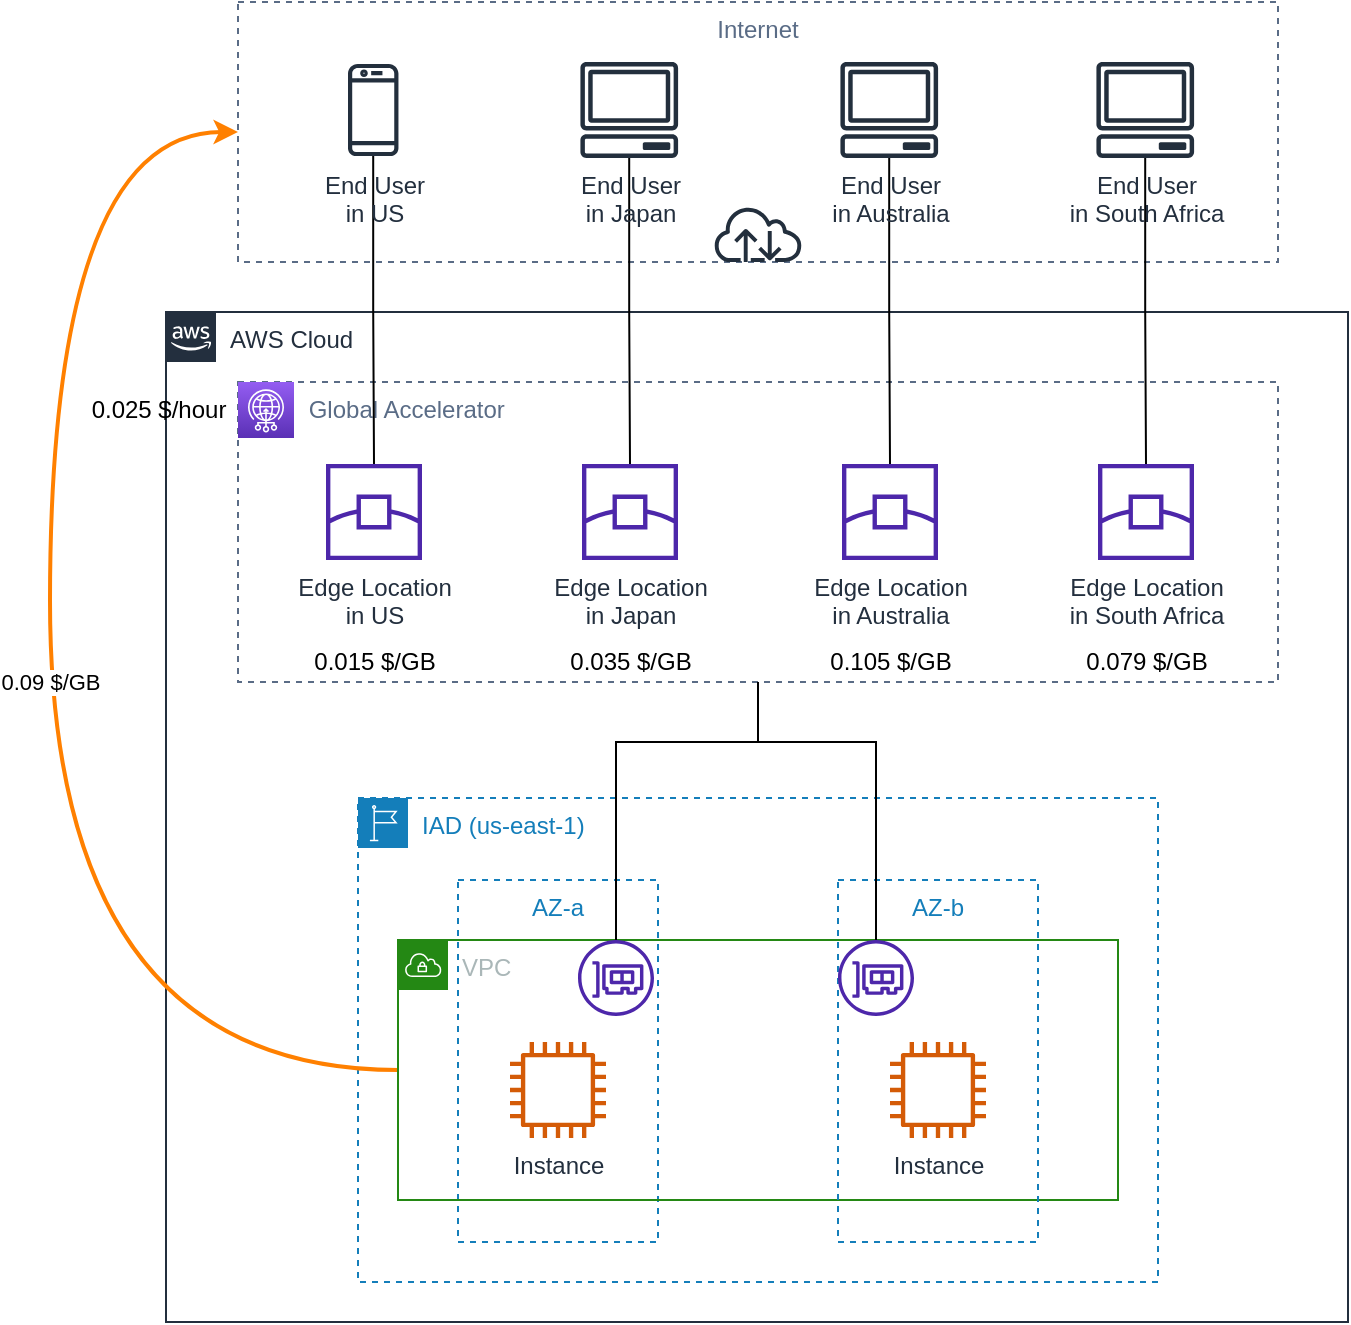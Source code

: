 <mxfile version="16.4.0" type="device"><diagram id="Nt2aVz5freS1PvIg0-N4" name="第 1 页"><mxGraphModel dx="847" dy="913" grid="1" gridSize="10" guides="1" tooltips="1" connect="1" arrows="1" fold="1" page="1" pageScale="1" pageWidth="827" pageHeight="1169" math="0" shadow="0"><root><mxCell id="0"/><mxCell id="1" parent="0"/><mxCell id="rYc8UIQ5vMuiJuUAbRQX-27" value="AWS Cloud" style="points=[[0,0],[0.25,0],[0.5,0],[0.75,0],[1,0],[1,0.25],[1,0.5],[1,0.75],[1,1],[0.75,1],[0.5,1],[0.25,1],[0,1],[0,0.75],[0,0.5],[0,0.25]];outlineConnect=0;gradientColor=none;html=1;whiteSpace=wrap;fontSize=12;fontStyle=0;container=1;pointerEvents=0;collapsible=0;recursiveResize=0;shape=mxgraph.aws4.group;grIcon=mxgraph.aws4.group_aws_cloud_alt;strokeColor=#232F3E;fillColor=none;verticalAlign=top;align=left;spacingLeft=30;fontColor=#232F3E;dashed=0;" vertex="1" parent="1"><mxGeometry x="118" y="225" width="591" height="505" as="geometry"/></mxCell><mxCell id="rYc8UIQ5vMuiJuUAbRQX-42" value="0.015 $/GB" style="text;html=1;align=center;verticalAlign=middle;resizable=0;points=[];autosize=1;strokeColor=none;fillColor=none;" vertex="1" parent="rYc8UIQ5vMuiJuUAbRQX-27"><mxGeometry x="63.62" y="165" width="80" height="20" as="geometry"/></mxCell><mxCell id="rYc8UIQ5vMuiJuUAbRQX-19" value="          Global Accelerator" style="fillColor=none;strokeColor=#5A6C86;dashed=1;verticalAlign=top;fontStyle=0;fontColor=#5A6C86;align=left;" vertex="1" parent="1"><mxGeometry x="154" y="260" width="520" height="150" as="geometry"/></mxCell><mxCell id="rYc8UIQ5vMuiJuUAbRQX-36" value="Internet" style="fillColor=none;strokeColor=#5A6C86;dashed=1;verticalAlign=top;fontStyle=0;fontColor=#5A6C86;align=center;" vertex="1" parent="1"><mxGeometry x="154" y="70" width="520" height="130" as="geometry"/></mxCell><mxCell id="rYc8UIQ5vMuiJuUAbRQX-7" value="IAD (us-east-1)" style="points=[[0,0],[0.25,0],[0.5,0],[0.75,0],[1,0],[1,0.25],[1,0.5],[1,0.75],[1,1],[0.75,1],[0.5,1],[0.25,1],[0,1],[0,0.75],[0,0.5],[0,0.25]];outlineConnect=0;gradientColor=none;html=1;whiteSpace=wrap;fontSize=12;fontStyle=0;container=0;pointerEvents=0;collapsible=0;recursiveResize=0;shape=mxgraph.aws4.group;grIcon=mxgraph.aws4.group_region;strokeColor=#147EBA;fillColor=none;verticalAlign=top;align=left;spacingLeft=30;fontColor=#147EBA;dashed=1;" vertex="1" parent="1"><mxGeometry x="214" y="468" width="400" height="242" as="geometry"/></mxCell><mxCell id="rYc8UIQ5vMuiJuUAbRQX-5" value="AZ-a" style="fillColor=none;strokeColor=#147EBA;dashed=1;verticalAlign=top;fontStyle=0;fontColor=#147EBA;" vertex="1" parent="1"><mxGeometry x="264" y="509" width="100" height="181" as="geometry"/></mxCell><mxCell id="rYc8UIQ5vMuiJuUAbRQX-39" value="0.09 $/GB" style="edgeStyle=orthogonalEdgeStyle;curved=1;rounded=0;orthogonalLoop=1;jettySize=auto;html=1;entryX=0;entryY=0.5;entryDx=0;entryDy=0;endArrow=classic;endFill=1;strokeColor=#FF8000;exitX=0;exitY=0.5;exitDx=0;exitDy=0;strokeWidth=2;" edge="1" parent="1" source="rYc8UIQ5vMuiJuUAbRQX-6" target="rYc8UIQ5vMuiJuUAbRQX-36"><mxGeometry relative="1" as="geometry"><Array as="points"><mxPoint x="60" y="604"/><mxPoint x="60" y="135"/></Array></mxGeometry></mxCell><mxCell id="rYc8UIQ5vMuiJuUAbRQX-6" value="VPC" style="points=[[0,0],[0.25,0],[0.5,0],[0.75,0],[1,0],[1,0.25],[1,0.5],[1,0.75],[1,1],[0.75,1],[0.5,1],[0.25,1],[0,1],[0,0.75],[0,0.5],[0,0.25]];outlineConnect=0;gradientColor=none;html=1;whiteSpace=wrap;fontSize=12;fontStyle=0;container=0;pointerEvents=0;collapsible=0;recursiveResize=0;shape=mxgraph.aws4.group;grIcon=mxgraph.aws4.group_vpc;strokeColor=#248814;fillColor=none;verticalAlign=top;align=left;spacingLeft=30;fontColor=#AAB7B8;dashed=0;" vertex="1" parent="1"><mxGeometry x="234" y="539" width="360" height="130" as="geometry"/></mxCell><mxCell id="rYc8UIQ5vMuiJuUAbRQX-4" value="" style="sketch=0;outlineConnect=0;fontColor=#232F3E;gradientColor=none;fillColor=#4D27AA;strokeColor=none;dashed=0;verticalLabelPosition=bottom;verticalAlign=top;align=center;html=1;fontSize=12;fontStyle=0;aspect=fixed;pointerEvents=1;shape=mxgraph.aws4.elastic_network_interface;" vertex="1" parent="1"><mxGeometry x="324" y="539" width="38" height="38" as="geometry"/></mxCell><mxCell id="rYc8UIQ5vMuiJuUAbRQX-13" value="AZ-b" style="fillColor=none;strokeColor=#147EBA;dashed=1;verticalAlign=top;fontStyle=0;fontColor=#147EBA;" vertex="1" parent="1"><mxGeometry x="454" y="509" width="100" height="181" as="geometry"/></mxCell><mxCell id="rYc8UIQ5vMuiJuUAbRQX-14" value="" style="sketch=0;outlineConnect=0;fontColor=#232F3E;gradientColor=none;fillColor=#4D27AA;strokeColor=none;dashed=0;verticalLabelPosition=bottom;verticalAlign=top;align=center;html=1;fontSize=12;fontStyle=0;aspect=fixed;pointerEvents=1;shape=mxgraph.aws4.elastic_network_interface;" vertex="1" parent="1"><mxGeometry x="454" y="539" width="38" height="38" as="geometry"/></mxCell><mxCell id="rYc8UIQ5vMuiJuUAbRQX-15" value="Instance" style="sketch=0;outlineConnect=0;fontColor=#232F3E;gradientColor=none;fillColor=#D45B07;strokeColor=none;dashed=0;verticalLabelPosition=bottom;verticalAlign=top;align=center;html=1;fontSize=12;fontStyle=0;aspect=fixed;pointerEvents=1;shape=mxgraph.aws4.instance2;" vertex="1" parent="1"><mxGeometry x="480" y="590" width="48" height="48" as="geometry"/></mxCell><mxCell id="rYc8UIQ5vMuiJuUAbRQX-3" value="Instance" style="sketch=0;outlineConnect=0;fontColor=#232F3E;gradientColor=none;fillColor=#D45B07;strokeColor=none;dashed=0;verticalLabelPosition=bottom;verticalAlign=top;align=center;html=1;fontSize=12;fontStyle=0;aspect=fixed;pointerEvents=1;shape=mxgraph.aws4.instance2;" vertex="1" parent="1"><mxGeometry x="290" y="590" width="48" height="48" as="geometry"/></mxCell><mxCell id="rYc8UIQ5vMuiJuUAbRQX-31" style="edgeStyle=orthogonalEdgeStyle;rounded=0;orthogonalLoop=1;jettySize=auto;html=1;endArrow=none;endFill=0;" edge="1" parent="1" source="rYc8UIQ5vMuiJuUAbRQX-21" target="rYc8UIQ5vMuiJuUAbRQX-16"><mxGeometry relative="1" as="geometry"/></mxCell><mxCell id="rYc8UIQ5vMuiJuUAbRQX-21" value="End User &lt;br&gt;in US" style="sketch=0;outlineConnect=0;fontColor=#232F3E;gradientColor=none;fillColor=#232F3D;strokeColor=none;dashed=0;verticalLabelPosition=bottom;verticalAlign=top;align=center;html=1;fontSize=12;fontStyle=0;aspect=fixed;pointerEvents=1;shape=mxgraph.aws4.mobile_client;" vertex="1" parent="1"><mxGeometry x="209" y="100" width="25.23" height="48" as="geometry"/></mxCell><mxCell id="rYc8UIQ5vMuiJuUAbRQX-34" style="edgeStyle=orthogonalEdgeStyle;rounded=0;orthogonalLoop=1;jettySize=auto;html=1;endArrow=none;endFill=0;" edge="1" parent="1" source="rYc8UIQ5vMuiJuUAbRQX-22" target="rYc8UIQ5vMuiJuUAbRQX-18"><mxGeometry relative="1" as="geometry"/></mxCell><mxCell id="rYc8UIQ5vMuiJuUAbRQX-22" value="End User&lt;br&gt;in South Africa" style="sketch=0;outlineConnect=0;fontColor=#232F3E;gradientColor=none;fillColor=#232F3D;strokeColor=none;dashed=0;verticalLabelPosition=bottom;verticalAlign=top;align=center;html=1;fontSize=12;fontStyle=0;aspect=fixed;pointerEvents=1;shape=mxgraph.aws4.client;" vertex="1" parent="1"><mxGeometry x="583" y="100" width="49.26" height="48" as="geometry"/></mxCell><mxCell id="rYc8UIQ5vMuiJuUAbRQX-33" style="edgeStyle=orthogonalEdgeStyle;rounded=0;orthogonalLoop=1;jettySize=auto;html=1;endArrow=none;endFill=0;" edge="1" parent="1" source="rYc8UIQ5vMuiJuUAbRQX-23" target="rYc8UIQ5vMuiJuUAbRQX-17"><mxGeometry relative="1" as="geometry"/></mxCell><mxCell id="rYc8UIQ5vMuiJuUAbRQX-23" value="End User&lt;br&gt;in Australia" style="sketch=0;outlineConnect=0;fontColor=#232F3E;gradientColor=none;fillColor=#232F3D;strokeColor=none;dashed=0;verticalLabelPosition=bottom;verticalAlign=top;align=center;html=1;fontSize=12;fontStyle=0;aspect=fixed;pointerEvents=1;shape=mxgraph.aws4.client;" vertex="1" parent="1"><mxGeometry x="455" y="100" width="49.26" height="48" as="geometry"/></mxCell><mxCell id="rYc8UIQ5vMuiJuUAbRQX-32" style="edgeStyle=orthogonalEdgeStyle;rounded=0;orthogonalLoop=1;jettySize=auto;html=1;endArrow=none;endFill=0;" edge="1" parent="1" source="rYc8UIQ5vMuiJuUAbRQX-24" target="rYc8UIQ5vMuiJuUAbRQX-2"><mxGeometry relative="1" as="geometry"/></mxCell><mxCell id="rYc8UIQ5vMuiJuUAbRQX-24" value="End User&lt;br&gt;in Japan" style="sketch=0;outlineConnect=0;fontColor=#232F3E;gradientColor=none;fillColor=#232F3D;strokeColor=none;dashed=0;verticalLabelPosition=bottom;verticalAlign=top;align=center;html=1;fontSize=12;fontStyle=0;aspect=fixed;pointerEvents=1;shape=mxgraph.aws4.client;" vertex="1" parent="1"><mxGeometry x="325" y="100" width="49.26" height="48" as="geometry"/></mxCell><mxCell id="rYc8UIQ5vMuiJuUAbRQX-25" style="edgeStyle=orthogonalEdgeStyle;rounded=0;orthogonalLoop=1;jettySize=auto;html=1;endArrow=none;endFill=0;" edge="1" parent="1" source="rYc8UIQ5vMuiJuUAbRQX-19" target="rYc8UIQ5vMuiJuUAbRQX-4"><mxGeometry relative="1" as="geometry"><Array as="points"><mxPoint x="414" y="440"/><mxPoint x="343" y="440"/></Array></mxGeometry></mxCell><mxCell id="rYc8UIQ5vMuiJuUAbRQX-26" style="edgeStyle=orthogonalEdgeStyle;rounded=0;orthogonalLoop=1;jettySize=auto;html=1;endArrow=none;endFill=0;" edge="1" parent="1" source="rYc8UIQ5vMuiJuUAbRQX-19" target="rYc8UIQ5vMuiJuUAbRQX-14"><mxGeometry relative="1" as="geometry"><Array as="points"><mxPoint x="414" y="440"/><mxPoint x="473" y="440"/></Array></mxGeometry></mxCell><mxCell id="rYc8UIQ5vMuiJuUAbRQX-1" value="" style="sketch=0;points=[[0,0,0],[0.25,0,0],[0.5,0,0],[0.75,0,0],[1,0,0],[0,1,0],[0.25,1,0],[0.5,1,0],[0.75,1,0],[1,1,0],[0,0.25,0],[0,0.5,0],[0,0.75,0],[1,0.25,0],[1,0.5,0],[1,0.75,0]];outlineConnect=0;fontColor=#232F3E;gradientColor=#945DF2;gradientDirection=north;fillColor=#5A30B5;strokeColor=#ffffff;dashed=0;verticalLabelPosition=bottom;verticalAlign=top;align=center;html=1;fontSize=12;fontStyle=0;aspect=fixed;shape=mxgraph.aws4.resourceIcon;resIcon=mxgraph.aws4.global_accelerator;" vertex="1" parent="1"><mxGeometry x="154" y="260" width="28" height="28" as="geometry"/></mxCell><mxCell id="rYc8UIQ5vMuiJuUAbRQX-2" value="Edge Location&lt;br&gt;in Japan" style="sketch=0;outlineConnect=0;fontColor=#232F3E;gradientColor=none;fillColor=#4D27AA;strokeColor=none;dashed=0;verticalLabelPosition=bottom;verticalAlign=top;align=center;html=1;fontSize=12;fontStyle=0;aspect=fixed;pointerEvents=1;shape=mxgraph.aws4.edge_location;" vertex="1" parent="1"><mxGeometry x="326" y="301" width="48" height="48" as="geometry"/></mxCell><mxCell id="rYc8UIQ5vMuiJuUAbRQX-16" value="Edge Location&lt;br&gt;in US" style="sketch=0;outlineConnect=0;fontColor=#232F3E;gradientColor=none;fillColor=#4D27AA;strokeColor=none;dashed=0;verticalLabelPosition=bottom;verticalAlign=top;align=center;html=1;fontSize=12;fontStyle=0;aspect=fixed;pointerEvents=1;shape=mxgraph.aws4.edge_location;" vertex="1" parent="1"><mxGeometry x="198" y="301" width="48" height="48" as="geometry"/></mxCell><mxCell id="rYc8UIQ5vMuiJuUAbRQX-17" value="Edge Location&lt;br&gt;in Australia" style="sketch=0;outlineConnect=0;fontColor=#232F3E;gradientColor=none;fillColor=#4D27AA;strokeColor=none;dashed=0;verticalLabelPosition=bottom;verticalAlign=top;align=center;html=1;fontSize=12;fontStyle=0;aspect=fixed;pointerEvents=1;shape=mxgraph.aws4.edge_location;" vertex="1" parent="1"><mxGeometry x="456" y="301" width="48" height="48" as="geometry"/></mxCell><mxCell id="rYc8UIQ5vMuiJuUAbRQX-18" value="Edge Location&lt;br&gt;in South Africa" style="sketch=0;outlineConnect=0;fontColor=#232F3E;gradientColor=none;fillColor=#4D27AA;strokeColor=none;dashed=0;verticalLabelPosition=bottom;verticalAlign=top;align=center;html=1;fontSize=12;fontStyle=0;aspect=fixed;pointerEvents=1;shape=mxgraph.aws4.edge_location;" vertex="1" parent="1"><mxGeometry x="584" y="301" width="48" height="48" as="geometry"/></mxCell><mxCell id="rYc8UIQ5vMuiJuUAbRQX-35" value="" style="sketch=0;outlineConnect=0;fontColor=#232F3E;gradientColor=none;fillColor=#232F3D;strokeColor=none;dashed=0;verticalLabelPosition=bottom;verticalAlign=top;align=center;html=1;fontSize=12;fontStyle=0;aspect=fixed;pointerEvents=1;shape=mxgraph.aws4.internet;" vertex="1" parent="1"><mxGeometry x="391.25" y="172" width="45.5" height="28" as="geometry"/></mxCell><mxCell id="rYc8UIQ5vMuiJuUAbRQX-43" value="0.035 $/GB" style="text;html=1;align=center;verticalAlign=middle;resizable=0;points=[];autosize=1;strokeColor=none;fillColor=none;" vertex="1" parent="1"><mxGeometry x="309.63" y="390" width="80" height="20" as="geometry"/></mxCell><mxCell id="rYc8UIQ5vMuiJuUAbRQX-44" value="0.105 $/GB" style="text;html=1;align=center;verticalAlign=middle;resizable=0;points=[];autosize=1;strokeColor=none;fillColor=none;" vertex="1" parent="1"><mxGeometry x="440" y="390" width="80" height="20" as="geometry"/></mxCell><mxCell id="rYc8UIQ5vMuiJuUAbRQX-45" value="0.079 $/GB" style="text;html=1;align=center;verticalAlign=middle;resizable=0;points=[];autosize=1;strokeColor=none;fillColor=none;" vertex="1" parent="1"><mxGeometry x="568" y="390" width="80" height="20" as="geometry"/></mxCell><mxCell id="rYc8UIQ5vMuiJuUAbRQX-46" value="0.025 $/hour" style="text;html=1;align=center;verticalAlign=middle;resizable=0;points=[];autosize=1;strokeColor=none;fillColor=none;" vertex="1" parent="1"><mxGeometry x="74" y="264" width="80" height="20" as="geometry"/></mxCell></root></mxGraphModel></diagram></mxfile>